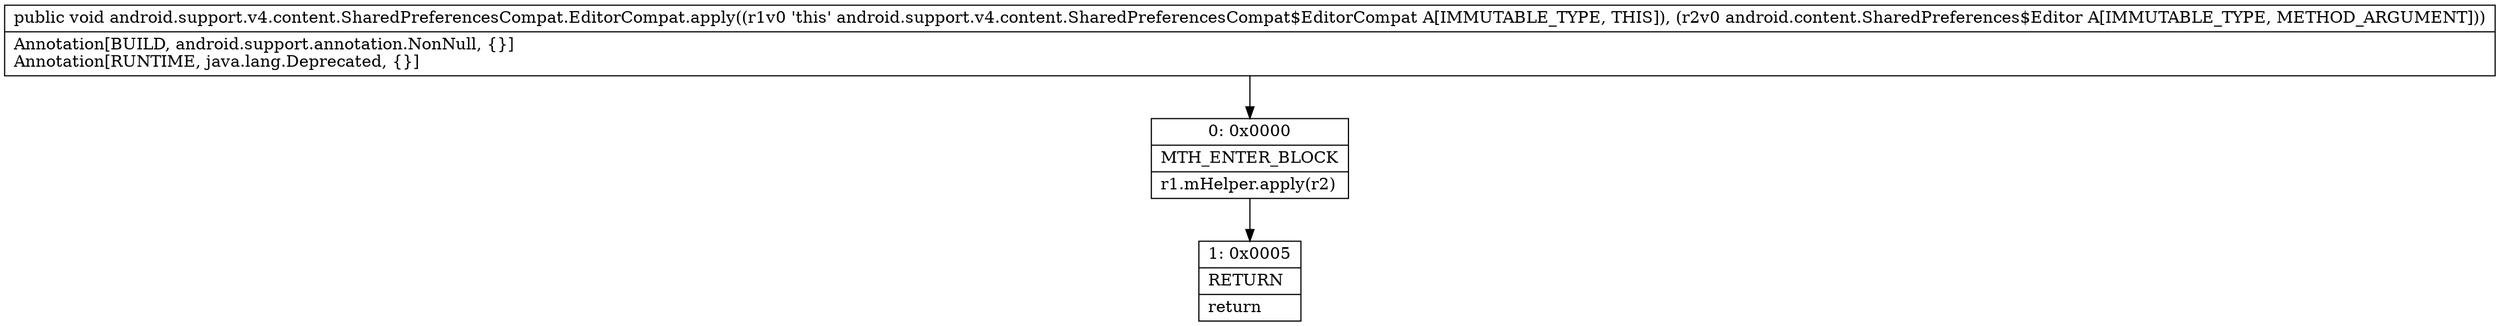 digraph "CFG forandroid.support.v4.content.SharedPreferencesCompat.EditorCompat.apply(Landroid\/content\/SharedPreferences$Editor;)V" {
Node_0 [shape=record,label="{0\:\ 0x0000|MTH_ENTER_BLOCK\l|r1.mHelper.apply(r2)\l}"];
Node_1 [shape=record,label="{1\:\ 0x0005|RETURN\l|return\l}"];
MethodNode[shape=record,label="{public void android.support.v4.content.SharedPreferencesCompat.EditorCompat.apply((r1v0 'this' android.support.v4.content.SharedPreferencesCompat$EditorCompat A[IMMUTABLE_TYPE, THIS]), (r2v0 android.content.SharedPreferences$Editor A[IMMUTABLE_TYPE, METHOD_ARGUMENT]))  | Annotation[BUILD, android.support.annotation.NonNull, \{\}]\lAnnotation[RUNTIME, java.lang.Deprecated, \{\}]\l}"];
MethodNode -> Node_0;
Node_0 -> Node_1;
}

